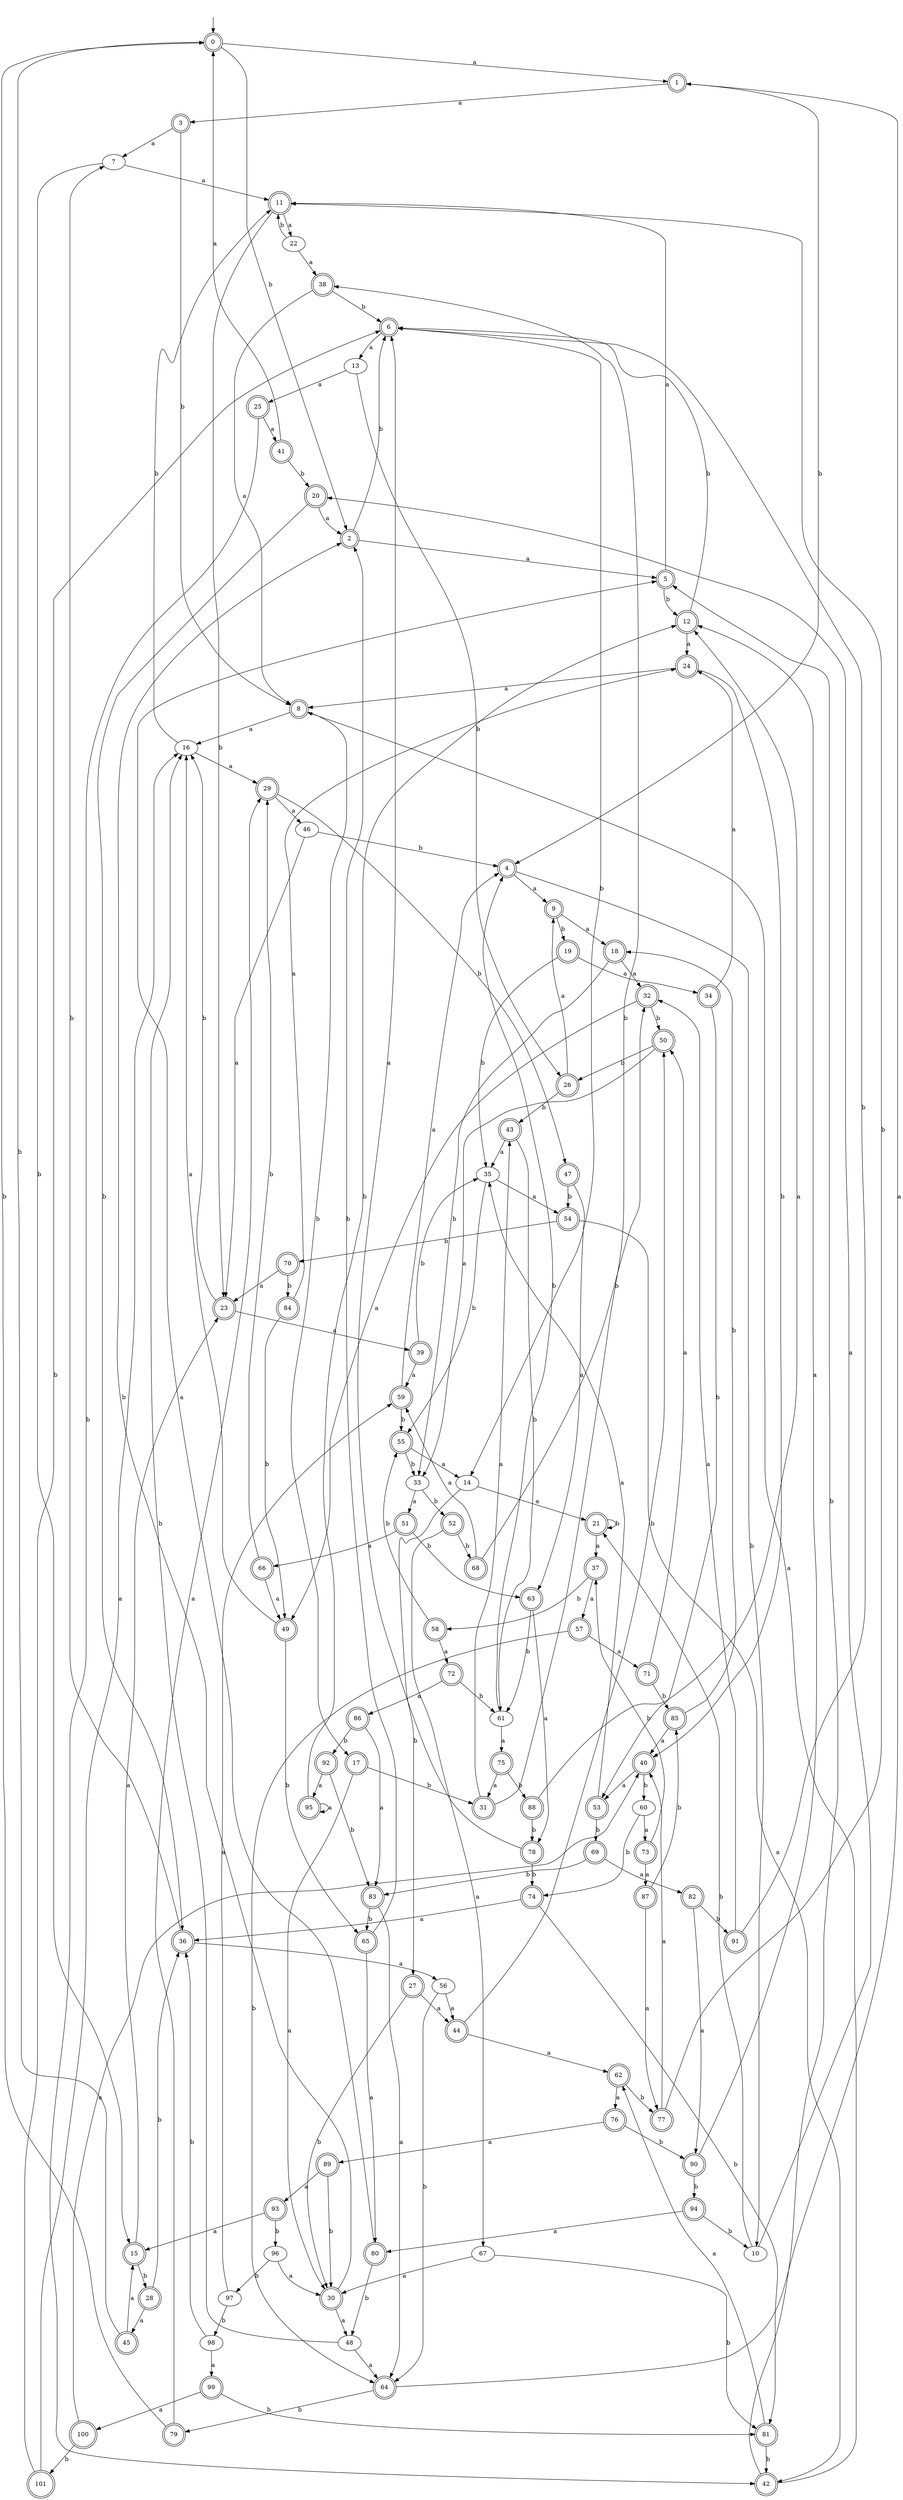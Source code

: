 digraph RandomDFA {
  __start0 [label="", shape=none];
  __start0 -> 0 [label=""];
  0 [shape=circle] [shape=doublecircle]
  0 -> 1 [label="a"]
  0 -> 2 [label="b"]
  1 [shape=doublecircle]
  1 -> 3 [label="a"]
  1 -> 4 [label="b"]
  2 [shape=doublecircle]
  2 -> 5 [label="a"]
  2 -> 6 [label="b"]
  3 [shape=doublecircle]
  3 -> 7 [label="a"]
  3 -> 8 [label="b"]
  4 [shape=doublecircle]
  4 -> 9 [label="a"]
  4 -> 10 [label="b"]
  5 [shape=doublecircle]
  5 -> 11 [label="a"]
  5 -> 12 [label="b"]
  6 [shape=doublecircle]
  6 -> 13 [label="a"]
  6 -> 14 [label="b"]
  7
  7 -> 11 [label="a"]
  7 -> 15 [label="b"]
  8 [shape=doublecircle]
  8 -> 16 [label="a"]
  8 -> 17 [label="b"]
  9 [shape=doublecircle]
  9 -> 18 [label="a"]
  9 -> 19 [label="b"]
  10
  10 -> 20 [label="a"]
  10 -> 21 [label="b"]
  11 [shape=doublecircle]
  11 -> 22 [label="a"]
  11 -> 23 [label="b"]
  12 [shape=doublecircle]
  12 -> 24 [label="a"]
  12 -> 6 [label="b"]
  13
  13 -> 25 [label="a"]
  13 -> 26 [label="b"]
  14
  14 -> 21 [label="a"]
  14 -> 27 [label="b"]
  15 [shape=doublecircle]
  15 -> 23 [label="a"]
  15 -> 28 [label="b"]
  16
  16 -> 29 [label="a"]
  16 -> 11 [label="b"]
  17 [shape=doublecircle]
  17 -> 30 [label="a"]
  17 -> 31 [label="b"]
  18 [shape=doublecircle]
  18 -> 32 [label="a"]
  18 -> 33 [label="b"]
  19 [shape=doublecircle]
  19 -> 34 [label="a"]
  19 -> 35 [label="b"]
  20 [shape=doublecircle]
  20 -> 2 [label="a"]
  20 -> 36 [label="b"]
  21 [shape=doublecircle]
  21 -> 37 [label="a"]
  21 -> 21 [label="b"]
  22
  22 -> 38 [label="a"]
  22 -> 11 [label="b"]
  23 [shape=doublecircle]
  23 -> 39 [label="a"]
  23 -> 16 [label="b"]
  24 [shape=doublecircle]
  24 -> 8 [label="a"]
  24 -> 40 [label="b"]
  25 [shape=doublecircle]
  25 -> 41 [label="a"]
  25 -> 42 [label="b"]
  26 [shape=doublecircle]
  26 -> 9 [label="a"]
  26 -> 43 [label="b"]
  27 [shape=doublecircle]
  27 -> 44 [label="a"]
  27 -> 30 [label="b"]
  28 [shape=doublecircle]
  28 -> 45 [label="a"]
  28 -> 36 [label="b"]
  29 [shape=doublecircle]
  29 -> 46 [label="a"]
  29 -> 47 [label="b"]
  30 [shape=doublecircle]
  30 -> 48 [label="a"]
  30 -> 2 [label="b"]
  31 [shape=doublecircle]
  31 -> 43 [label="a"]
  31 -> 38 [label="b"]
  32 [shape=doublecircle]
  32 -> 49 [label="a"]
  32 -> 50 [label="b"]
  33
  33 -> 51 [label="a"]
  33 -> 52 [label="b"]
  34 [shape=doublecircle]
  34 -> 24 [label="a"]
  34 -> 53 [label="b"]
  35
  35 -> 54 [label="a"]
  35 -> 55 [label="b"]
  36 [shape=doublecircle]
  36 -> 56 [label="a"]
  36 -> 7 [label="b"]
  37 [shape=doublecircle]
  37 -> 57 [label="a"]
  37 -> 58 [label="b"]
  38 [shape=doublecircle]
  38 -> 8 [label="a"]
  38 -> 6 [label="b"]
  39 [shape=doublecircle]
  39 -> 59 [label="a"]
  39 -> 35 [label="b"]
  40 [shape=doublecircle]
  40 -> 53 [label="a"]
  40 -> 60 [label="b"]
  41 [shape=doublecircle]
  41 -> 0 [label="a"]
  41 -> 20 [label="b"]
  42 [shape=doublecircle]
  42 -> 8 [label="a"]
  42 -> 5 [label="b"]
  43 [shape=doublecircle]
  43 -> 35 [label="a"]
  43 -> 61 [label="b"]
  44 [shape=doublecircle]
  44 -> 62 [label="a"]
  44 -> 50 [label="b"]
  45 [shape=doublecircle]
  45 -> 15 [label="a"]
  45 -> 0 [label="b"]
  46
  46 -> 23 [label="a"]
  46 -> 4 [label="b"]
  47 [shape=doublecircle]
  47 -> 63 [label="a"]
  47 -> 54 [label="b"]
  48
  48 -> 64 [label="a"]
  48 -> 16 [label="b"]
  49 [shape=doublecircle]
  49 -> 16 [label="a"]
  49 -> 65 [label="b"]
  50 [shape=doublecircle]
  50 -> 33 [label="a"]
  50 -> 26 [label="b"]
  51 [shape=doublecircle]
  51 -> 66 [label="a"]
  51 -> 63 [label="b"]
  52 [shape=doublecircle]
  52 -> 67 [label="a"]
  52 -> 68 [label="b"]
  53 [shape=doublecircle]
  53 -> 35 [label="a"]
  53 -> 69 [label="b"]
  54 [shape=doublecircle]
  54 -> 42 [label="a"]
  54 -> 70 [label="b"]
  55 [shape=doublecircle]
  55 -> 14 [label="a"]
  55 -> 33 [label="b"]
  56
  56 -> 44 [label="a"]
  56 -> 64 [label="b"]
  57 [shape=doublecircle]
  57 -> 71 [label="a"]
  57 -> 64 [label="b"]
  58 [shape=doublecircle]
  58 -> 72 [label="a"]
  58 -> 55 [label="b"]
  59 [shape=doublecircle]
  59 -> 4 [label="a"]
  59 -> 55 [label="b"]
  60
  60 -> 73 [label="a"]
  60 -> 74 [label="b"]
  61
  61 -> 75 [label="a"]
  61 -> 4 [label="b"]
  62 [shape=doublecircle]
  62 -> 76 [label="a"]
  62 -> 77 [label="b"]
  63 [shape=doublecircle]
  63 -> 78 [label="a"]
  63 -> 61 [label="b"]
  64 [shape=doublecircle]
  64 -> 1 [label="a"]
  64 -> 79 [label="b"]
  65 [shape=doublecircle]
  65 -> 80 [label="a"]
  65 -> 2 [label="b"]
  66 [shape=doublecircle]
  66 -> 49 [label="a"]
  66 -> 29 [label="b"]
  67
  67 -> 30 [label="a"]
  67 -> 81 [label="b"]
  68 [shape=doublecircle]
  68 -> 59 [label="a"]
  68 -> 32 [label="b"]
  69 [shape=doublecircle]
  69 -> 82 [label="a"]
  69 -> 83 [label="b"]
  70 [shape=doublecircle]
  70 -> 23 [label="a"]
  70 -> 84 [label="b"]
  71 [shape=doublecircle]
  71 -> 50 [label="a"]
  71 -> 85 [label="b"]
  72 [shape=doublecircle]
  72 -> 86 [label="a"]
  72 -> 61 [label="b"]
  73 [shape=doublecircle]
  73 -> 87 [label="a"]
  73 -> 37 [label="b"]
  74 [shape=doublecircle]
  74 -> 36 [label="a"]
  74 -> 81 [label="b"]
  75 [shape=doublecircle]
  75 -> 31 [label="a"]
  75 -> 88 [label="b"]
  76 [shape=doublecircle]
  76 -> 89 [label="a"]
  76 -> 90 [label="b"]
  77 [shape=doublecircle]
  77 -> 40 [label="a"]
  77 -> 11 [label="b"]
  78 [shape=doublecircle]
  78 -> 6 [label="a"]
  78 -> 74 [label="b"]
  79 [shape=doublecircle]
  79 -> 29 [label="a"]
  79 -> 0 [label="b"]
  80 [shape=doublecircle]
  80 -> 5 [label="a"]
  80 -> 48 [label="b"]
  81 [shape=doublecircle]
  81 -> 62 [label="a"]
  81 -> 42 [label="b"]
  82 [shape=doublecircle]
  82 -> 90 [label="a"]
  82 -> 91 [label="b"]
  83 [shape=doublecircle]
  83 -> 64 [label="a"]
  83 -> 65 [label="b"]
  84 [shape=doublecircle]
  84 -> 24 [label="a"]
  84 -> 49 [label="b"]
  85 [shape=doublecircle]
  85 -> 40 [label="a"]
  85 -> 18 [label="b"]
  86 [shape=doublecircle]
  86 -> 83 [label="a"]
  86 -> 92 [label="b"]
  87 [shape=doublecircle]
  87 -> 77 [label="a"]
  87 -> 85 [label="b"]
  88 [shape=doublecircle]
  88 -> 12 [label="a"]
  88 -> 78 [label="b"]
  89 [shape=doublecircle]
  89 -> 93 [label="a"]
  89 -> 30 [label="b"]
  90 [shape=doublecircle]
  90 -> 12 [label="a"]
  90 -> 94 [label="b"]
  91 [shape=doublecircle]
  91 -> 32 [label="a"]
  91 -> 6 [label="b"]
  92 [shape=doublecircle]
  92 -> 95 [label="a"]
  92 -> 83 [label="b"]
  93 [shape=doublecircle]
  93 -> 15 [label="a"]
  93 -> 96 [label="b"]
  94 [shape=doublecircle]
  94 -> 80 [label="a"]
  94 -> 10 [label="b"]
  95 [shape=doublecircle]
  95 -> 95 [label="a"]
  95 -> 12 [label="b"]
  96
  96 -> 30 [label="a"]
  96 -> 97 [label="b"]
  97
  97 -> 59 [label="a"]
  97 -> 98 [label="b"]
  98
  98 -> 99 [label="a"]
  98 -> 36 [label="b"]
  99 [shape=doublecircle]
  99 -> 100 [label="a"]
  99 -> 81 [label="b"]
  100 [shape=doublecircle]
  100 -> 40 [label="a"]
  100 -> 101 [label="b"]
  101 [shape=doublecircle]
  101 -> 16 [label="a"]
  101 -> 6 [label="b"]
}
